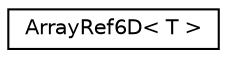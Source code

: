 digraph "Graphical Class Hierarchy"
{
 // LATEX_PDF_SIZE
  edge [fontname="Helvetica",fontsize="10",labelfontname="Helvetica",labelfontsize="10"];
  node [fontname="Helvetica",fontsize="10",shape=record];
  rankdir="LR";
  Node0 [label="ArrayRef6D\< T \>",height=0.2,width=0.4,color="black", fillcolor="white", style="filled",URL="$classArrayRef6D.html",tooltip=" "];
}
